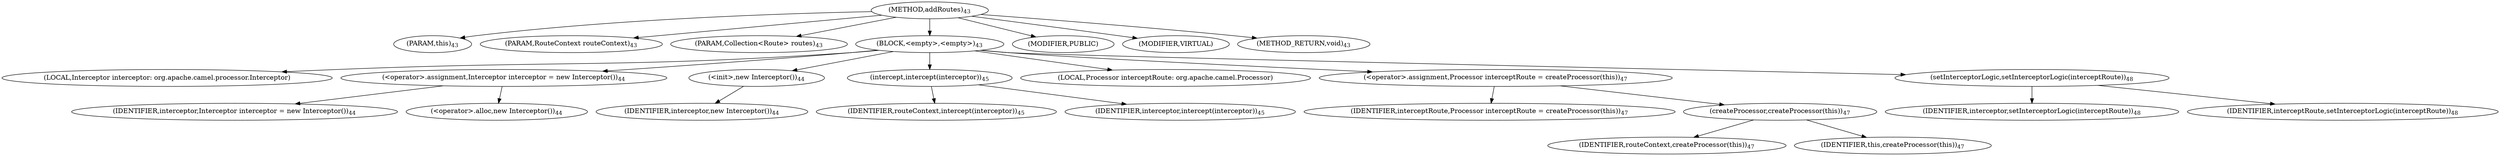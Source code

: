 digraph "addRoutes" {  
"29" [label = <(METHOD,addRoutes)<SUB>43</SUB>> ]
"8" [label = <(PARAM,this)<SUB>43</SUB>> ]
"30" [label = <(PARAM,RouteContext routeContext)<SUB>43</SUB>> ]
"31" [label = <(PARAM,Collection&lt;Route&gt; routes)<SUB>43</SUB>> ]
"32" [label = <(BLOCK,&lt;empty&gt;,&lt;empty&gt;)<SUB>43</SUB>> ]
"6" [label = <(LOCAL,Interceptor interceptor: org.apache.camel.processor.Interceptor)> ]
"33" [label = <(&lt;operator&gt;.assignment,Interceptor interceptor = new Interceptor())<SUB>44</SUB>> ]
"34" [label = <(IDENTIFIER,interceptor,Interceptor interceptor = new Interceptor())<SUB>44</SUB>> ]
"35" [label = <(&lt;operator&gt;.alloc,new Interceptor())<SUB>44</SUB>> ]
"36" [label = <(&lt;init&gt;,new Interceptor())<SUB>44</SUB>> ]
"5" [label = <(IDENTIFIER,interceptor,new Interceptor())<SUB>44</SUB>> ]
"37" [label = <(intercept,intercept(interceptor))<SUB>45</SUB>> ]
"38" [label = <(IDENTIFIER,routeContext,intercept(interceptor))<SUB>45</SUB>> ]
"39" [label = <(IDENTIFIER,interceptor,intercept(interceptor))<SUB>45</SUB>> ]
"40" [label = <(LOCAL,Processor interceptRoute: org.apache.camel.Processor)> ]
"41" [label = <(&lt;operator&gt;.assignment,Processor interceptRoute = createProcessor(this))<SUB>47</SUB>> ]
"42" [label = <(IDENTIFIER,interceptRoute,Processor interceptRoute = createProcessor(this))<SUB>47</SUB>> ]
"43" [label = <(createProcessor,createProcessor(this))<SUB>47</SUB>> ]
"44" [label = <(IDENTIFIER,routeContext,createProcessor(this))<SUB>47</SUB>> ]
"7" [label = <(IDENTIFIER,this,createProcessor(this))<SUB>47</SUB>> ]
"45" [label = <(setInterceptorLogic,setInterceptorLogic(interceptRoute))<SUB>48</SUB>> ]
"46" [label = <(IDENTIFIER,interceptor,setInterceptorLogic(interceptRoute))<SUB>48</SUB>> ]
"47" [label = <(IDENTIFIER,interceptRoute,setInterceptorLogic(interceptRoute))<SUB>48</SUB>> ]
"48" [label = <(MODIFIER,PUBLIC)> ]
"49" [label = <(MODIFIER,VIRTUAL)> ]
"50" [label = <(METHOD_RETURN,void)<SUB>43</SUB>> ]
  "29" -> "8" 
  "29" -> "30" 
  "29" -> "31" 
  "29" -> "32" 
  "29" -> "48" 
  "29" -> "49" 
  "29" -> "50" 
  "32" -> "6" 
  "32" -> "33" 
  "32" -> "36" 
  "32" -> "37" 
  "32" -> "40" 
  "32" -> "41" 
  "32" -> "45" 
  "33" -> "34" 
  "33" -> "35" 
  "36" -> "5" 
  "37" -> "38" 
  "37" -> "39" 
  "41" -> "42" 
  "41" -> "43" 
  "43" -> "44" 
  "43" -> "7" 
  "45" -> "46" 
  "45" -> "47" 
}
